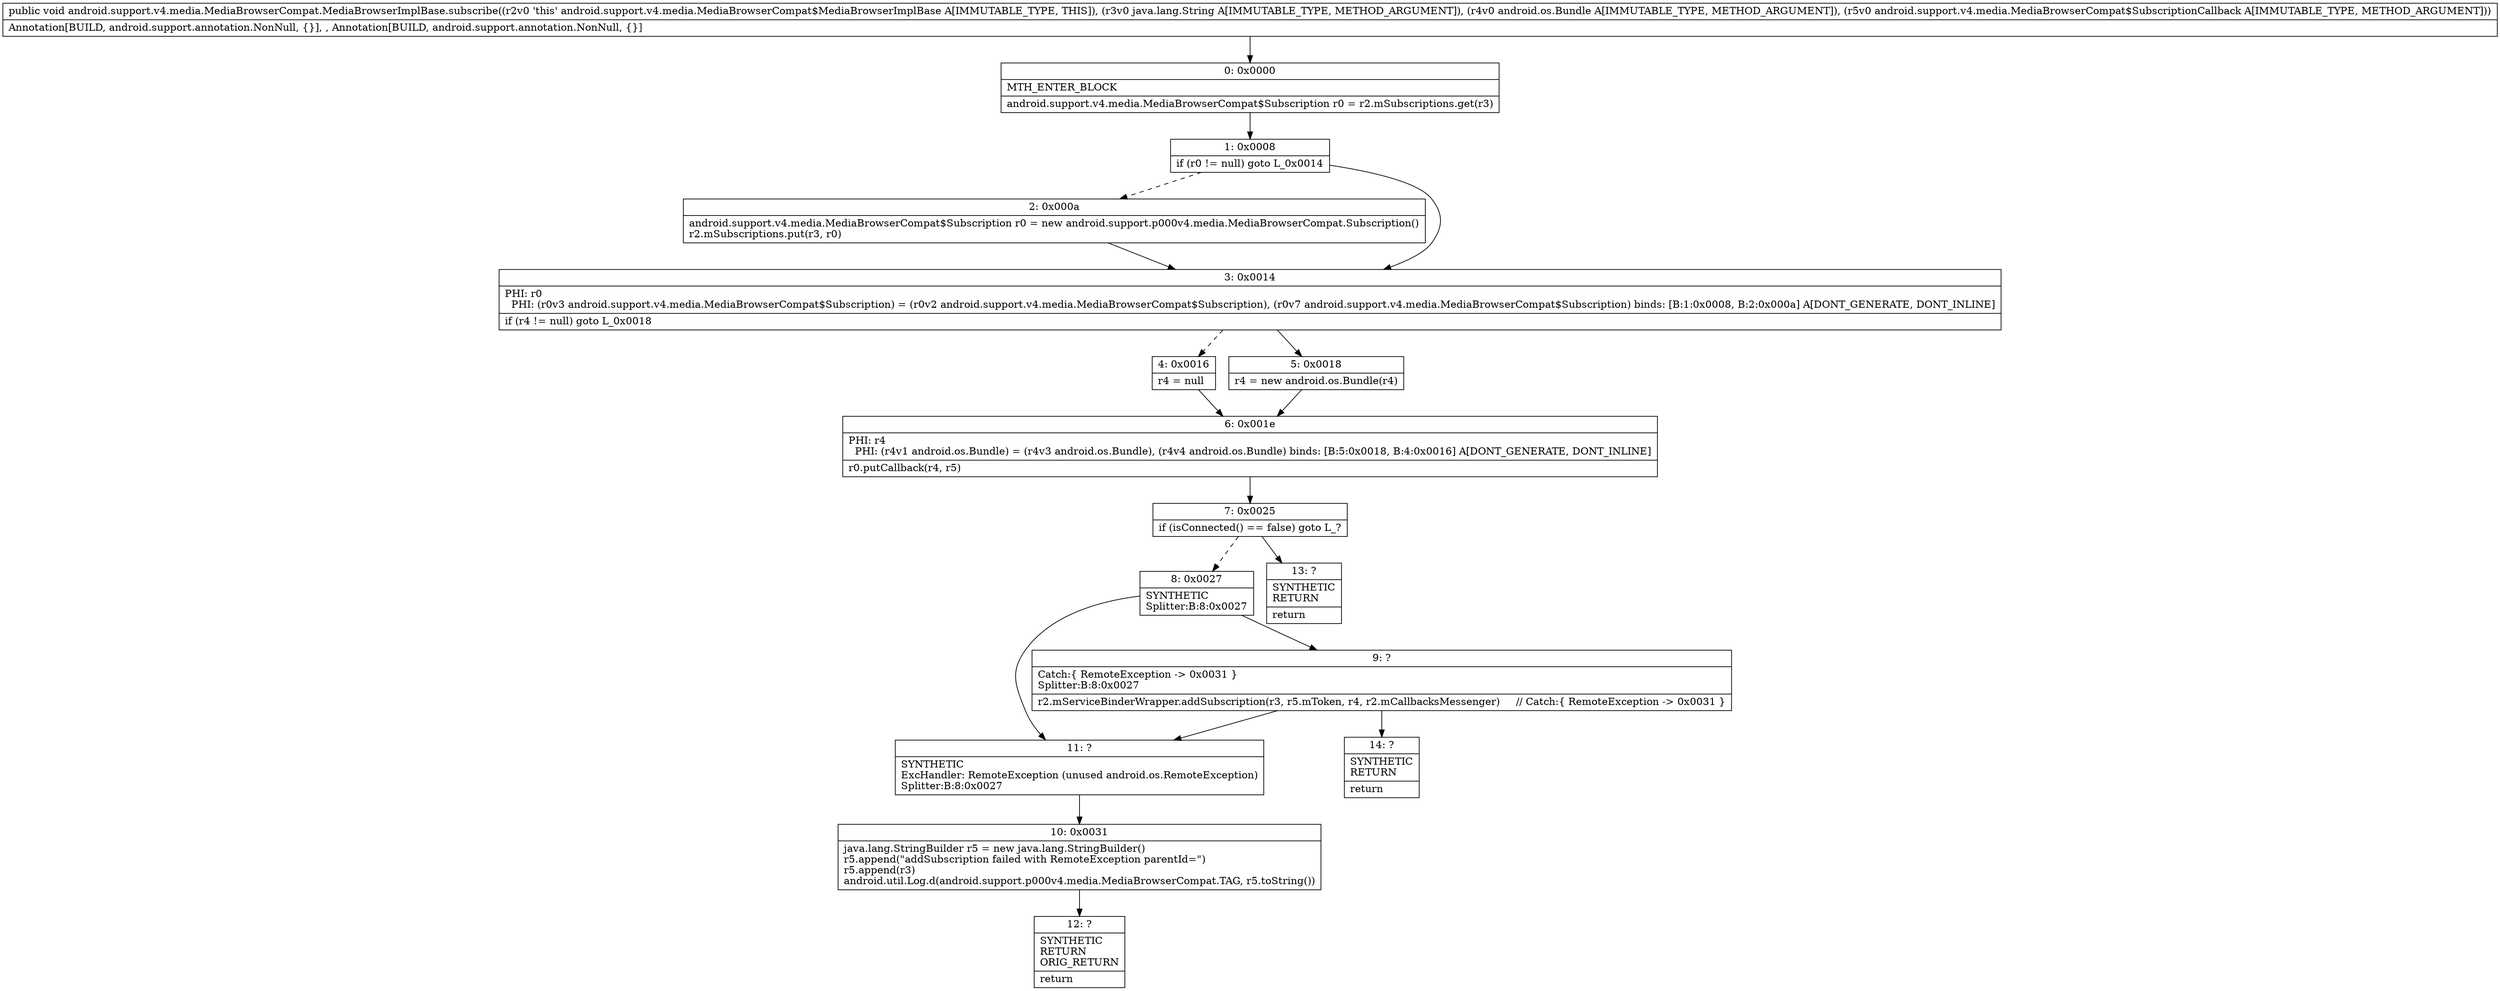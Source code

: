 digraph "CFG forandroid.support.v4.media.MediaBrowserCompat.MediaBrowserImplBase.subscribe(Ljava\/lang\/String;Landroid\/os\/Bundle;Landroid\/support\/v4\/media\/MediaBrowserCompat$SubscriptionCallback;)V" {
Node_0 [shape=record,label="{0\:\ 0x0000|MTH_ENTER_BLOCK\l|android.support.v4.media.MediaBrowserCompat$Subscription r0 = r2.mSubscriptions.get(r3)\l}"];
Node_1 [shape=record,label="{1\:\ 0x0008|if (r0 != null) goto L_0x0014\l}"];
Node_2 [shape=record,label="{2\:\ 0x000a|android.support.v4.media.MediaBrowserCompat$Subscription r0 = new android.support.p000v4.media.MediaBrowserCompat.Subscription()\lr2.mSubscriptions.put(r3, r0)\l}"];
Node_3 [shape=record,label="{3\:\ 0x0014|PHI: r0 \l  PHI: (r0v3 android.support.v4.media.MediaBrowserCompat$Subscription) = (r0v2 android.support.v4.media.MediaBrowserCompat$Subscription), (r0v7 android.support.v4.media.MediaBrowserCompat$Subscription) binds: [B:1:0x0008, B:2:0x000a] A[DONT_GENERATE, DONT_INLINE]\l|if (r4 != null) goto L_0x0018\l}"];
Node_4 [shape=record,label="{4\:\ 0x0016|r4 = null\l}"];
Node_5 [shape=record,label="{5\:\ 0x0018|r4 = new android.os.Bundle(r4)\l}"];
Node_6 [shape=record,label="{6\:\ 0x001e|PHI: r4 \l  PHI: (r4v1 android.os.Bundle) = (r4v3 android.os.Bundle), (r4v4 android.os.Bundle) binds: [B:5:0x0018, B:4:0x0016] A[DONT_GENERATE, DONT_INLINE]\l|r0.putCallback(r4, r5)\l}"];
Node_7 [shape=record,label="{7\:\ 0x0025|if (isConnected() == false) goto L_?\l}"];
Node_8 [shape=record,label="{8\:\ 0x0027|SYNTHETIC\lSplitter:B:8:0x0027\l}"];
Node_9 [shape=record,label="{9\:\ ?|Catch:\{ RemoteException \-\> 0x0031 \}\lSplitter:B:8:0x0027\l|r2.mServiceBinderWrapper.addSubscription(r3, r5.mToken, r4, r2.mCallbacksMessenger)     \/\/ Catch:\{ RemoteException \-\> 0x0031 \}\l}"];
Node_10 [shape=record,label="{10\:\ 0x0031|java.lang.StringBuilder r5 = new java.lang.StringBuilder()\lr5.append(\"addSubscription failed with RemoteException parentId=\")\lr5.append(r3)\landroid.util.Log.d(android.support.p000v4.media.MediaBrowserCompat.TAG, r5.toString())\l}"];
Node_11 [shape=record,label="{11\:\ ?|SYNTHETIC\lExcHandler: RemoteException (unused android.os.RemoteException)\lSplitter:B:8:0x0027\l}"];
Node_12 [shape=record,label="{12\:\ ?|SYNTHETIC\lRETURN\lORIG_RETURN\l|return\l}"];
Node_13 [shape=record,label="{13\:\ ?|SYNTHETIC\lRETURN\l|return\l}"];
Node_14 [shape=record,label="{14\:\ ?|SYNTHETIC\lRETURN\l|return\l}"];
MethodNode[shape=record,label="{public void android.support.v4.media.MediaBrowserCompat.MediaBrowserImplBase.subscribe((r2v0 'this' android.support.v4.media.MediaBrowserCompat$MediaBrowserImplBase A[IMMUTABLE_TYPE, THIS]), (r3v0 java.lang.String A[IMMUTABLE_TYPE, METHOD_ARGUMENT]), (r4v0 android.os.Bundle A[IMMUTABLE_TYPE, METHOD_ARGUMENT]), (r5v0 android.support.v4.media.MediaBrowserCompat$SubscriptionCallback A[IMMUTABLE_TYPE, METHOD_ARGUMENT]))  | Annotation[BUILD, android.support.annotation.NonNull, \{\}], , Annotation[BUILD, android.support.annotation.NonNull, \{\}]\l}"];
MethodNode -> Node_0;
Node_0 -> Node_1;
Node_1 -> Node_2[style=dashed];
Node_1 -> Node_3;
Node_2 -> Node_3;
Node_3 -> Node_4[style=dashed];
Node_3 -> Node_5;
Node_4 -> Node_6;
Node_5 -> Node_6;
Node_6 -> Node_7;
Node_7 -> Node_8[style=dashed];
Node_7 -> Node_13;
Node_8 -> Node_9;
Node_8 -> Node_11;
Node_9 -> Node_11;
Node_9 -> Node_14;
Node_10 -> Node_12;
Node_11 -> Node_10;
}

